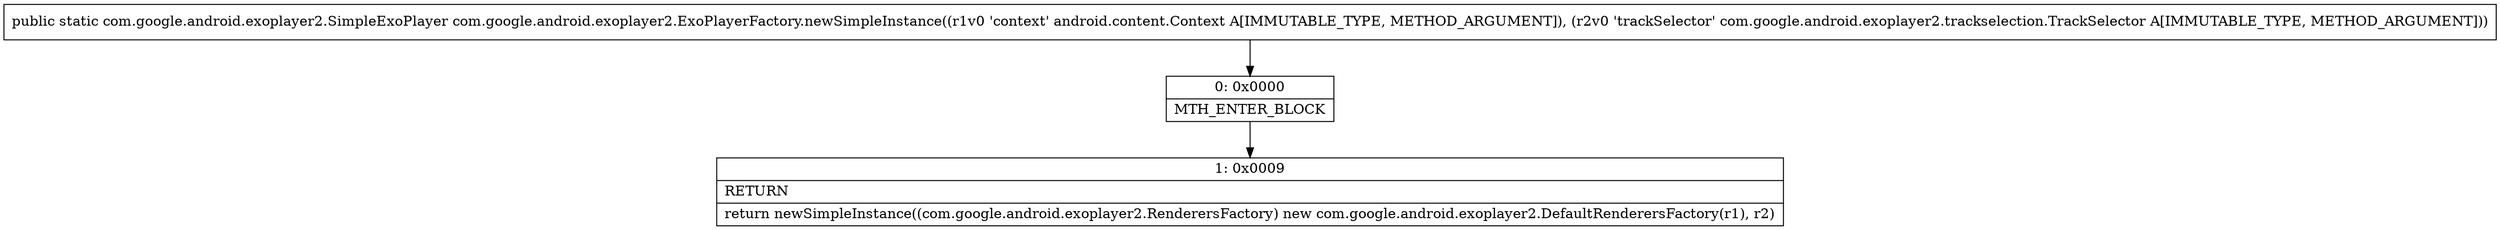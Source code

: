 digraph "CFG forcom.google.android.exoplayer2.ExoPlayerFactory.newSimpleInstance(Landroid\/content\/Context;Lcom\/google\/android\/exoplayer2\/trackselection\/TrackSelector;)Lcom\/google\/android\/exoplayer2\/SimpleExoPlayer;" {
Node_0 [shape=record,label="{0\:\ 0x0000|MTH_ENTER_BLOCK\l}"];
Node_1 [shape=record,label="{1\:\ 0x0009|RETURN\l|return newSimpleInstance((com.google.android.exoplayer2.RenderersFactory) new com.google.android.exoplayer2.DefaultRenderersFactory(r1), r2)\l}"];
MethodNode[shape=record,label="{public static com.google.android.exoplayer2.SimpleExoPlayer com.google.android.exoplayer2.ExoPlayerFactory.newSimpleInstance((r1v0 'context' android.content.Context A[IMMUTABLE_TYPE, METHOD_ARGUMENT]), (r2v0 'trackSelector' com.google.android.exoplayer2.trackselection.TrackSelector A[IMMUTABLE_TYPE, METHOD_ARGUMENT])) }"];
MethodNode -> Node_0;
Node_0 -> Node_1;
}

